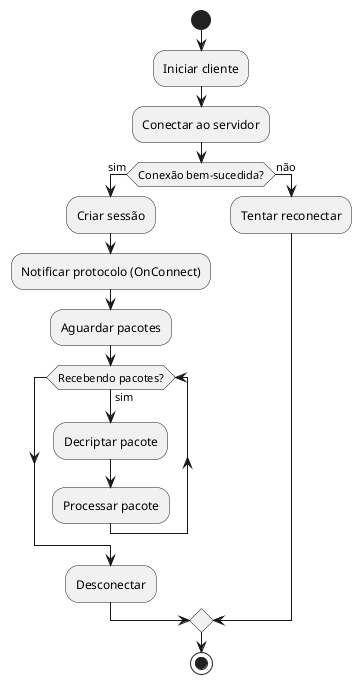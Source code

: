 @startuml ds-diagrama-atividades
start

:Iniciar cliente;
:Conectar ao servidor;
if (Conexão bem-sucedida?) then (sim)
  :Criar sessão;
  :Notificar protocolo (OnConnect);
  :Aguardar pacotes;
  while (Recebendo pacotes?) is (sim)
    :Decriptar pacote;
    :Processar pacote;
  endwhile
  :Desconectar;
else (não)
  :Tentar reconectar;
endif

stop
@enduml